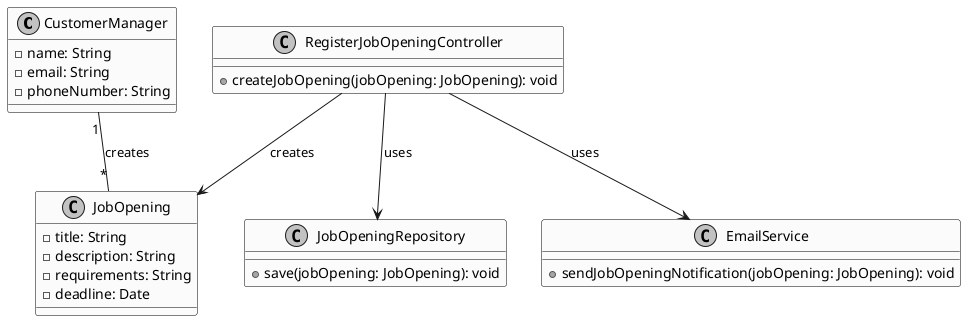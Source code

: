 @startuml
skinparam monochrome true
skinparam class {
    BackgroundColor Snow
    BorderColor Black
}

class CustomerManager {
    - name: String
    - email: String
    - phoneNumber: String
}

class JobOpening {
    - title: String
    - description: String
    - requirements: String
    - deadline: Date
}

class RegisterJobOpeningController {
    + createJobOpening(jobOpening: JobOpening): void
}

class JobOpeningRepository {
    + save(jobOpening: JobOpening): void
}

class EmailService {
    + sendJobOpeningNotification(jobOpening: JobOpening): void
}

CustomerManager "1" -- "*" JobOpening : creates
RegisterJobOpeningController --> JobOpening : creates
RegisterJobOpeningController --> JobOpeningRepository : uses
RegisterJobOpeningController --> EmailService : uses

@enduml